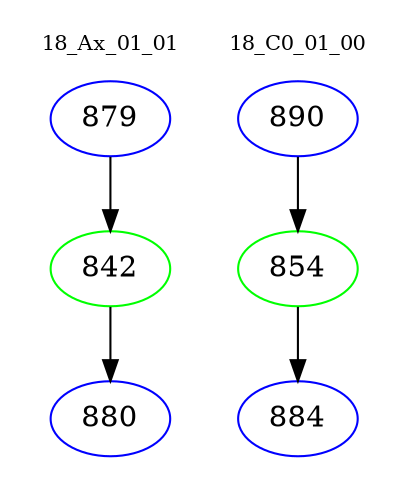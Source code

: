 digraph{
subgraph cluster_0 {
color = white
label = "18_Ax_01_01";
fontsize=10;
T0_879 [label="879", color="blue"]
T0_879 -> T0_842 [color="black"]
T0_842 [label="842", color="green"]
T0_842 -> T0_880 [color="black"]
T0_880 [label="880", color="blue"]
}
subgraph cluster_1 {
color = white
label = "18_C0_01_00";
fontsize=10;
T1_890 [label="890", color="blue"]
T1_890 -> T1_854 [color="black"]
T1_854 [label="854", color="green"]
T1_854 -> T1_884 [color="black"]
T1_884 [label="884", color="blue"]
}
}
